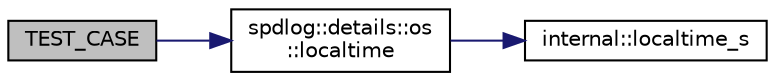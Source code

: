 digraph "TEST_CASE"
{
  edge [fontname="Helvetica",fontsize="10",labelfontname="Helvetica",labelfontsize="10"];
  node [fontname="Helvetica",fontsize="10",shape=record];
  rankdir="LR";
  Node1 [label="TEST_CASE",height=0.2,width=0.4,color="black", fillcolor="grey75", style="filled" fontcolor="black"];
  Node1 -> Node2 [color="midnightblue",fontsize="10",style="solid",fontname="Helvetica"];
  Node2 [label="spdlog::details::os\l::localtime",height=0.2,width=0.4,color="black", fillcolor="white", style="filled",URL="$namespacespdlog_1_1details_1_1os.html#aef63b92ee93ec66603c0357d0ac75bed"];
  Node2 -> Node3 [color="midnightblue",fontsize="10",style="solid",fontname="Helvetica"];
  Node3 [label="internal::localtime_s",height=0.2,width=0.4,color="black", fillcolor="white", style="filled",URL="$namespaceinternal.html#a990db8ce6eb1702f344b5993587f37af"];
}
